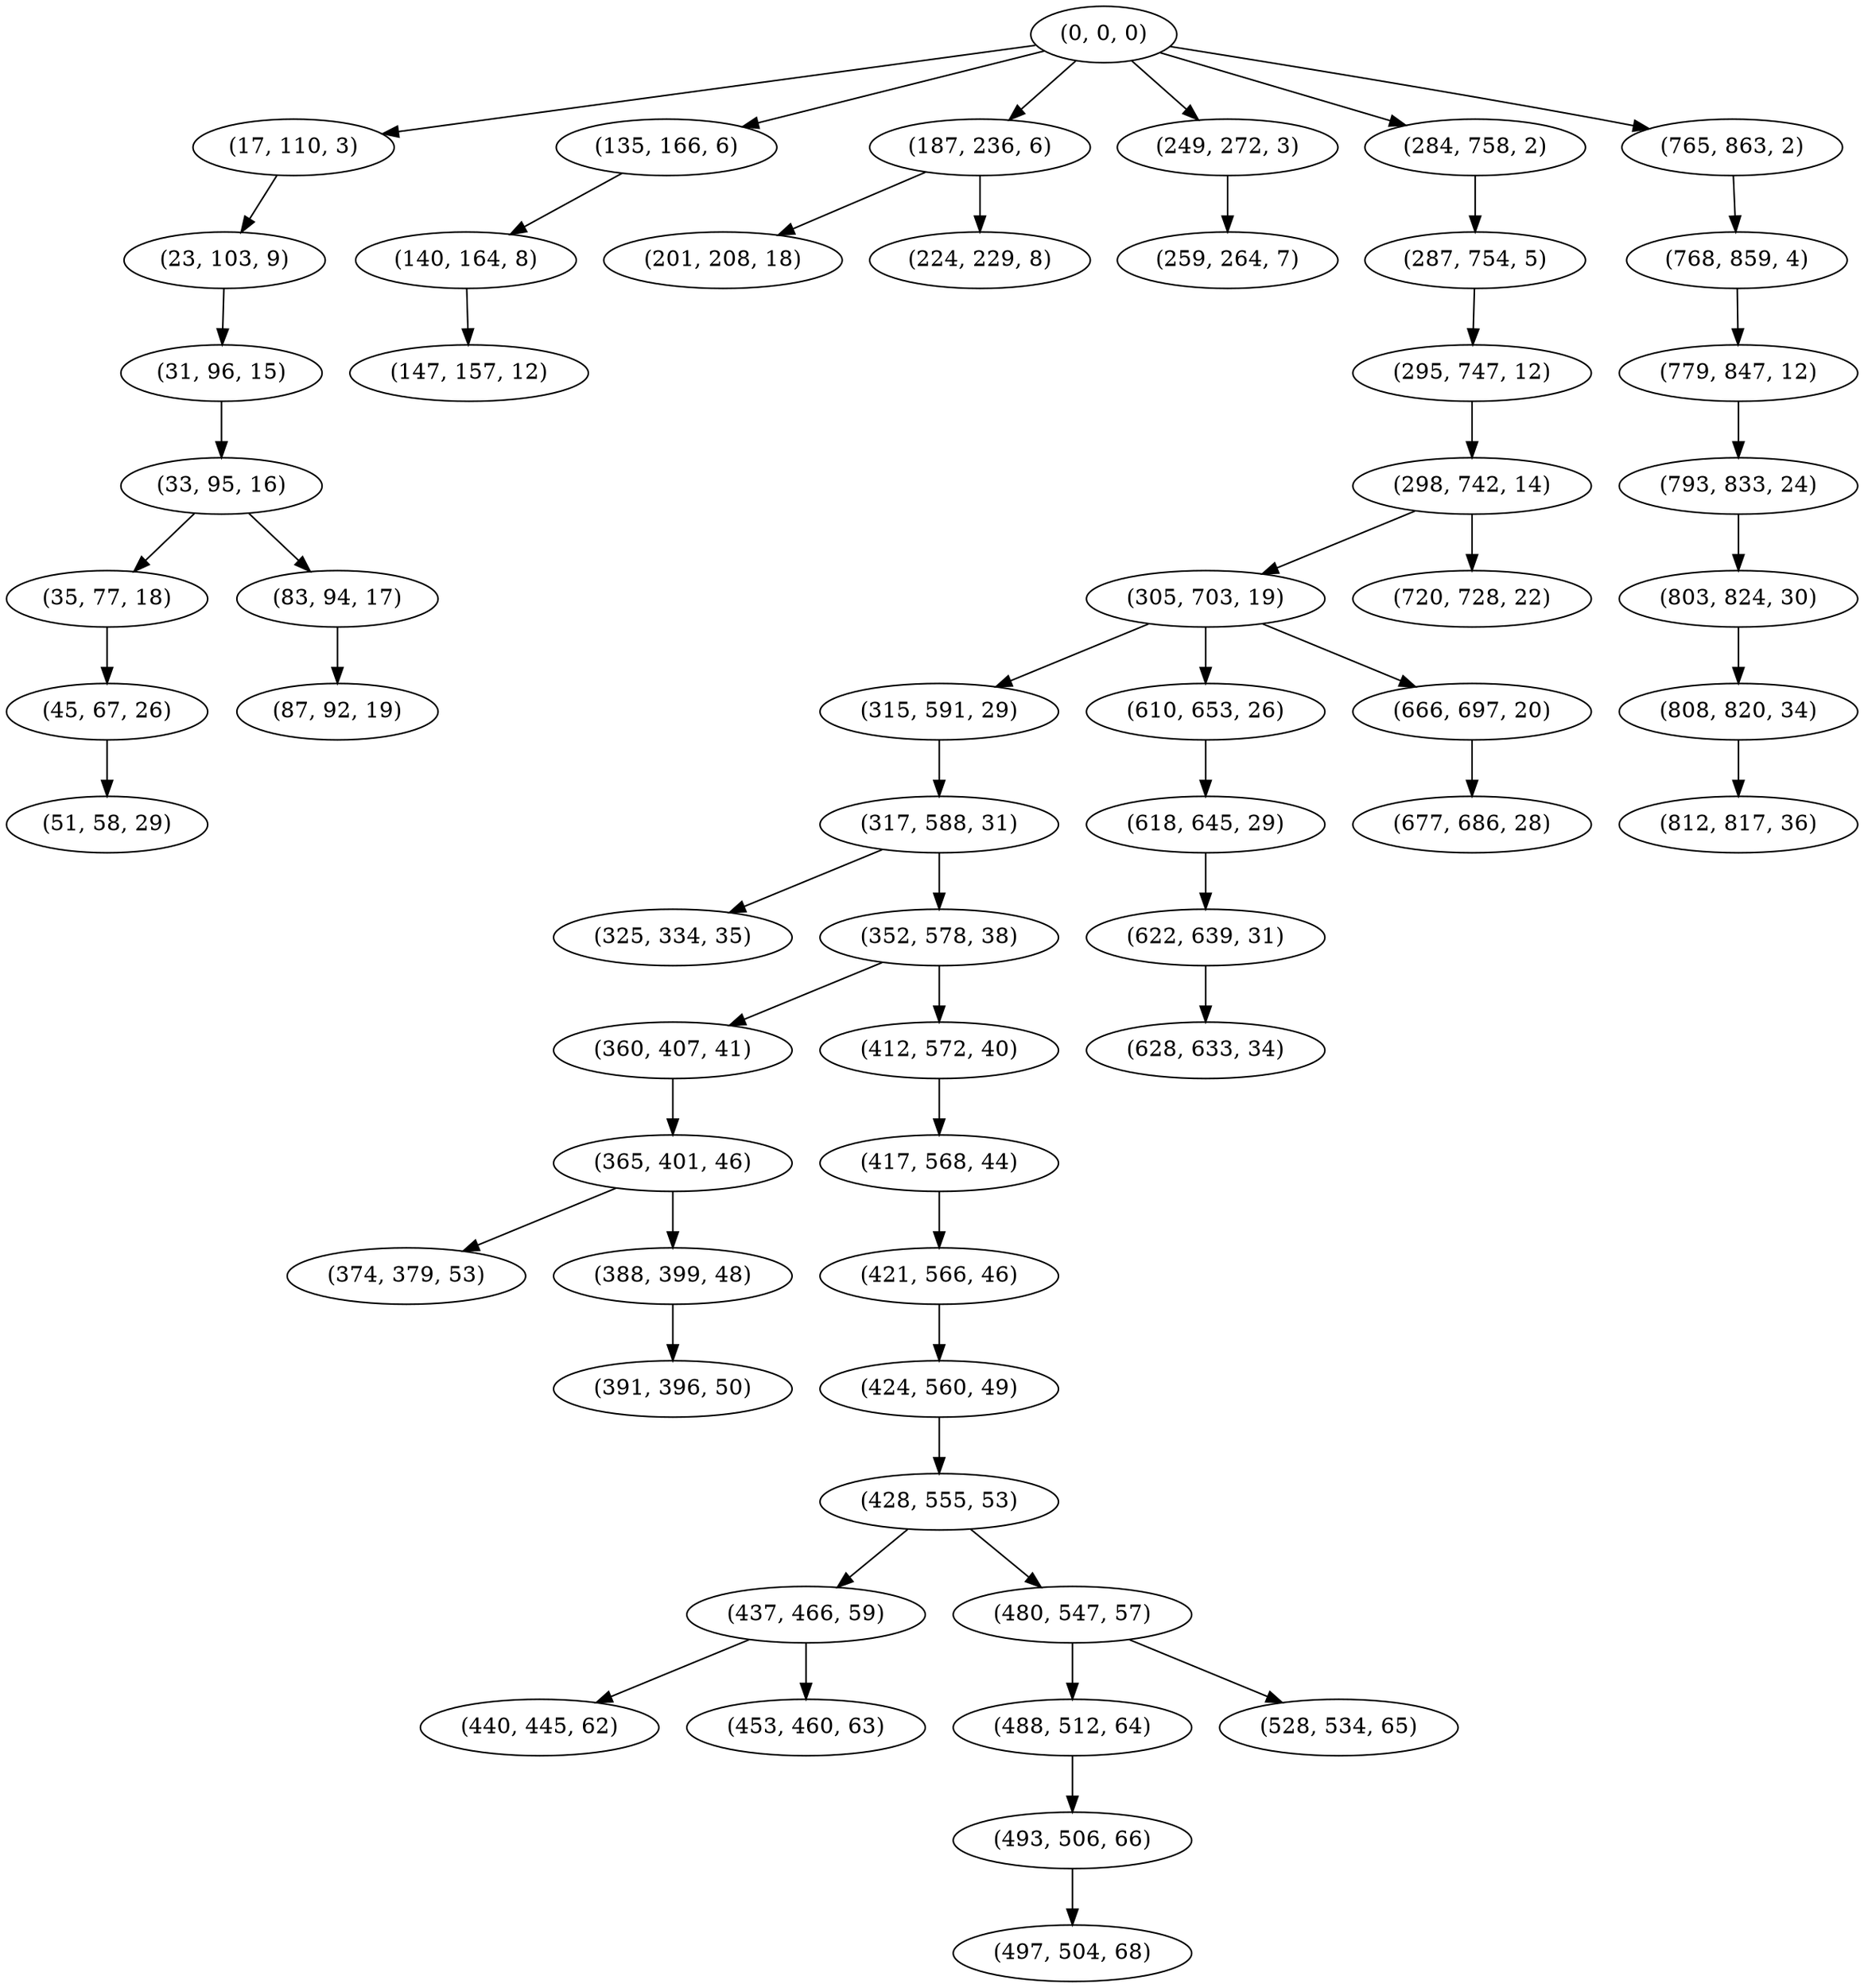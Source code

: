 digraph tree {
    "(0, 0, 0)";
    "(17, 110, 3)";
    "(23, 103, 9)";
    "(31, 96, 15)";
    "(33, 95, 16)";
    "(35, 77, 18)";
    "(45, 67, 26)";
    "(51, 58, 29)";
    "(83, 94, 17)";
    "(87, 92, 19)";
    "(135, 166, 6)";
    "(140, 164, 8)";
    "(147, 157, 12)";
    "(187, 236, 6)";
    "(201, 208, 18)";
    "(224, 229, 8)";
    "(249, 272, 3)";
    "(259, 264, 7)";
    "(284, 758, 2)";
    "(287, 754, 5)";
    "(295, 747, 12)";
    "(298, 742, 14)";
    "(305, 703, 19)";
    "(315, 591, 29)";
    "(317, 588, 31)";
    "(325, 334, 35)";
    "(352, 578, 38)";
    "(360, 407, 41)";
    "(365, 401, 46)";
    "(374, 379, 53)";
    "(388, 399, 48)";
    "(391, 396, 50)";
    "(412, 572, 40)";
    "(417, 568, 44)";
    "(421, 566, 46)";
    "(424, 560, 49)";
    "(428, 555, 53)";
    "(437, 466, 59)";
    "(440, 445, 62)";
    "(453, 460, 63)";
    "(480, 547, 57)";
    "(488, 512, 64)";
    "(493, 506, 66)";
    "(497, 504, 68)";
    "(528, 534, 65)";
    "(610, 653, 26)";
    "(618, 645, 29)";
    "(622, 639, 31)";
    "(628, 633, 34)";
    "(666, 697, 20)";
    "(677, 686, 28)";
    "(720, 728, 22)";
    "(765, 863, 2)";
    "(768, 859, 4)";
    "(779, 847, 12)";
    "(793, 833, 24)";
    "(803, 824, 30)";
    "(808, 820, 34)";
    "(812, 817, 36)";
    "(0, 0, 0)" -> "(17, 110, 3)";
    "(0, 0, 0)" -> "(135, 166, 6)";
    "(0, 0, 0)" -> "(187, 236, 6)";
    "(0, 0, 0)" -> "(249, 272, 3)";
    "(0, 0, 0)" -> "(284, 758, 2)";
    "(0, 0, 0)" -> "(765, 863, 2)";
    "(17, 110, 3)" -> "(23, 103, 9)";
    "(23, 103, 9)" -> "(31, 96, 15)";
    "(31, 96, 15)" -> "(33, 95, 16)";
    "(33, 95, 16)" -> "(35, 77, 18)";
    "(33, 95, 16)" -> "(83, 94, 17)";
    "(35, 77, 18)" -> "(45, 67, 26)";
    "(45, 67, 26)" -> "(51, 58, 29)";
    "(83, 94, 17)" -> "(87, 92, 19)";
    "(135, 166, 6)" -> "(140, 164, 8)";
    "(140, 164, 8)" -> "(147, 157, 12)";
    "(187, 236, 6)" -> "(201, 208, 18)";
    "(187, 236, 6)" -> "(224, 229, 8)";
    "(249, 272, 3)" -> "(259, 264, 7)";
    "(284, 758, 2)" -> "(287, 754, 5)";
    "(287, 754, 5)" -> "(295, 747, 12)";
    "(295, 747, 12)" -> "(298, 742, 14)";
    "(298, 742, 14)" -> "(305, 703, 19)";
    "(298, 742, 14)" -> "(720, 728, 22)";
    "(305, 703, 19)" -> "(315, 591, 29)";
    "(305, 703, 19)" -> "(610, 653, 26)";
    "(305, 703, 19)" -> "(666, 697, 20)";
    "(315, 591, 29)" -> "(317, 588, 31)";
    "(317, 588, 31)" -> "(325, 334, 35)";
    "(317, 588, 31)" -> "(352, 578, 38)";
    "(352, 578, 38)" -> "(360, 407, 41)";
    "(352, 578, 38)" -> "(412, 572, 40)";
    "(360, 407, 41)" -> "(365, 401, 46)";
    "(365, 401, 46)" -> "(374, 379, 53)";
    "(365, 401, 46)" -> "(388, 399, 48)";
    "(388, 399, 48)" -> "(391, 396, 50)";
    "(412, 572, 40)" -> "(417, 568, 44)";
    "(417, 568, 44)" -> "(421, 566, 46)";
    "(421, 566, 46)" -> "(424, 560, 49)";
    "(424, 560, 49)" -> "(428, 555, 53)";
    "(428, 555, 53)" -> "(437, 466, 59)";
    "(428, 555, 53)" -> "(480, 547, 57)";
    "(437, 466, 59)" -> "(440, 445, 62)";
    "(437, 466, 59)" -> "(453, 460, 63)";
    "(480, 547, 57)" -> "(488, 512, 64)";
    "(480, 547, 57)" -> "(528, 534, 65)";
    "(488, 512, 64)" -> "(493, 506, 66)";
    "(493, 506, 66)" -> "(497, 504, 68)";
    "(610, 653, 26)" -> "(618, 645, 29)";
    "(618, 645, 29)" -> "(622, 639, 31)";
    "(622, 639, 31)" -> "(628, 633, 34)";
    "(666, 697, 20)" -> "(677, 686, 28)";
    "(765, 863, 2)" -> "(768, 859, 4)";
    "(768, 859, 4)" -> "(779, 847, 12)";
    "(779, 847, 12)" -> "(793, 833, 24)";
    "(793, 833, 24)" -> "(803, 824, 30)";
    "(803, 824, 30)" -> "(808, 820, 34)";
    "(808, 820, 34)" -> "(812, 817, 36)";
}
